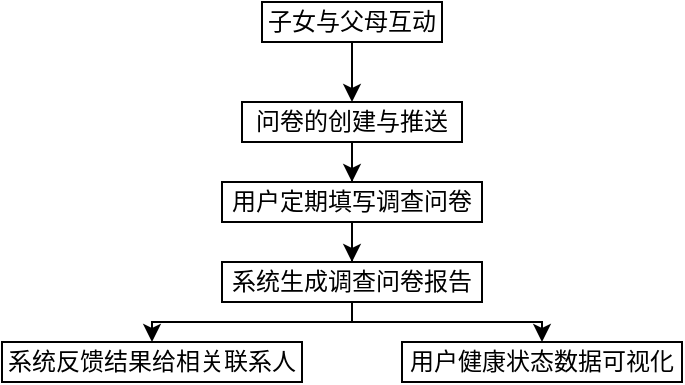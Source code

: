 <mxfile version="22.1.3" type="github">
  <diagram id="C5RBs43oDa-KdzZeNtuy" name="Page-1">
    <mxGraphModel dx="759" dy="513" grid="1" gridSize="10" guides="1" tooltips="1" connect="1" arrows="1" fold="1" page="1" pageScale="1" pageWidth="827" pageHeight="1169" math="0" shadow="0">
      <root>
        <mxCell id="WIyWlLk6GJQsqaUBKTNV-0" />
        <mxCell id="WIyWlLk6GJQsqaUBKTNV-1" parent="WIyWlLk6GJQsqaUBKTNV-0" />
        <mxCell id="4dcTKHcjYr9_vztrBRgK-9" style="edgeStyle=orthogonalEdgeStyle;rounded=0;orthogonalLoop=1;jettySize=auto;html=1;" edge="1" parent="WIyWlLk6GJQsqaUBKTNV-1" source="4dcTKHcjYr9_vztrBRgK-0" target="4dcTKHcjYr9_vztrBRgK-1">
          <mxGeometry relative="1" as="geometry" />
        </mxCell>
        <mxCell id="4dcTKHcjYr9_vztrBRgK-0" value="子女与父母互动" style="rounded=0;whiteSpace=wrap;html=1;" vertex="1" parent="WIyWlLk6GJQsqaUBKTNV-1">
          <mxGeometry x="310" y="130" width="90" height="20" as="geometry" />
        </mxCell>
        <mxCell id="4dcTKHcjYr9_vztrBRgK-10" style="edgeStyle=orthogonalEdgeStyle;rounded=0;orthogonalLoop=1;jettySize=auto;html=1;" edge="1" parent="WIyWlLk6GJQsqaUBKTNV-1" source="4dcTKHcjYr9_vztrBRgK-1" target="4dcTKHcjYr9_vztrBRgK-3">
          <mxGeometry relative="1" as="geometry" />
        </mxCell>
        <mxCell id="4dcTKHcjYr9_vztrBRgK-1" value="问卷的创建与推送" style="rounded=0;whiteSpace=wrap;html=1;" vertex="1" parent="WIyWlLk6GJQsqaUBKTNV-1">
          <mxGeometry x="300" y="180" width="110" height="20" as="geometry" />
        </mxCell>
        <mxCell id="4dcTKHcjYr9_vztrBRgK-11" style="edgeStyle=orthogonalEdgeStyle;rounded=0;orthogonalLoop=1;jettySize=auto;html=1;entryX=0.5;entryY=0;entryDx=0;entryDy=0;" edge="1" parent="WIyWlLk6GJQsqaUBKTNV-1" source="4dcTKHcjYr9_vztrBRgK-3" target="4dcTKHcjYr9_vztrBRgK-5">
          <mxGeometry relative="1" as="geometry" />
        </mxCell>
        <mxCell id="4dcTKHcjYr9_vztrBRgK-3" value="用户定期填写调查问卷" style="rounded=0;whiteSpace=wrap;html=1;" vertex="1" parent="WIyWlLk6GJQsqaUBKTNV-1">
          <mxGeometry x="290" y="220" width="130" height="20" as="geometry" />
        </mxCell>
        <mxCell id="4dcTKHcjYr9_vztrBRgK-4" value="系统反馈结果给相关联系人" style="rounded=0;whiteSpace=wrap;html=1;" vertex="1" parent="WIyWlLk6GJQsqaUBKTNV-1">
          <mxGeometry x="180" y="300" width="150" height="20" as="geometry" />
        </mxCell>
        <mxCell id="4dcTKHcjYr9_vztrBRgK-12" style="edgeStyle=orthogonalEdgeStyle;rounded=0;orthogonalLoop=1;jettySize=auto;html=1;entryX=0.5;entryY=0;entryDx=0;entryDy=0;" edge="1" parent="WIyWlLk6GJQsqaUBKTNV-1" source="4dcTKHcjYr9_vztrBRgK-5" target="4dcTKHcjYr9_vztrBRgK-4">
          <mxGeometry relative="1" as="geometry">
            <Array as="points">
              <mxPoint x="355" y="290" />
              <mxPoint x="255" y="290" />
            </Array>
          </mxGeometry>
        </mxCell>
        <mxCell id="4dcTKHcjYr9_vztrBRgK-13" style="edgeStyle=orthogonalEdgeStyle;rounded=0;orthogonalLoop=1;jettySize=auto;html=1;" edge="1" parent="WIyWlLk6GJQsqaUBKTNV-1" source="4dcTKHcjYr9_vztrBRgK-5" target="4dcTKHcjYr9_vztrBRgK-6">
          <mxGeometry relative="1" as="geometry">
            <Array as="points">
              <mxPoint x="355" y="290" />
              <mxPoint x="450" y="290" />
            </Array>
          </mxGeometry>
        </mxCell>
        <mxCell id="4dcTKHcjYr9_vztrBRgK-5" value="系统生成调查问卷报告" style="rounded=0;whiteSpace=wrap;html=1;" vertex="1" parent="WIyWlLk6GJQsqaUBKTNV-1">
          <mxGeometry x="290" y="260" width="130" height="20" as="geometry" />
        </mxCell>
        <mxCell id="4dcTKHcjYr9_vztrBRgK-6" value="用户健康状态数据可视化" style="rounded=0;whiteSpace=wrap;html=1;" vertex="1" parent="WIyWlLk6GJQsqaUBKTNV-1">
          <mxGeometry x="380" y="300" width="140" height="20" as="geometry" />
        </mxCell>
      </root>
    </mxGraphModel>
  </diagram>
</mxfile>
